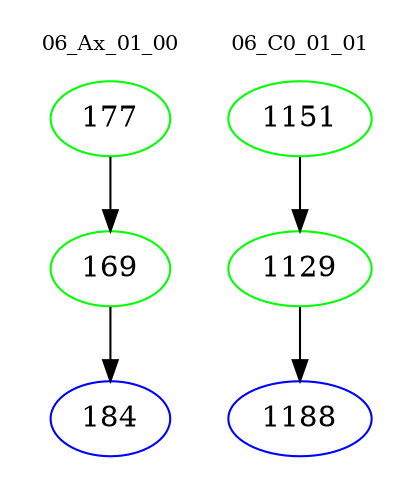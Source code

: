 digraph{
subgraph cluster_0 {
color = white
label = "06_Ax_01_00";
fontsize=10;
T0_177 [label="177", color="green"]
T0_177 -> T0_169 [color="black"]
T0_169 [label="169", color="green"]
T0_169 -> T0_184 [color="black"]
T0_184 [label="184", color="blue"]
}
subgraph cluster_1 {
color = white
label = "06_C0_01_01";
fontsize=10;
T1_1151 [label="1151", color="green"]
T1_1151 -> T1_1129 [color="black"]
T1_1129 [label="1129", color="green"]
T1_1129 -> T1_1188 [color="black"]
T1_1188 [label="1188", color="blue"]
}
}

